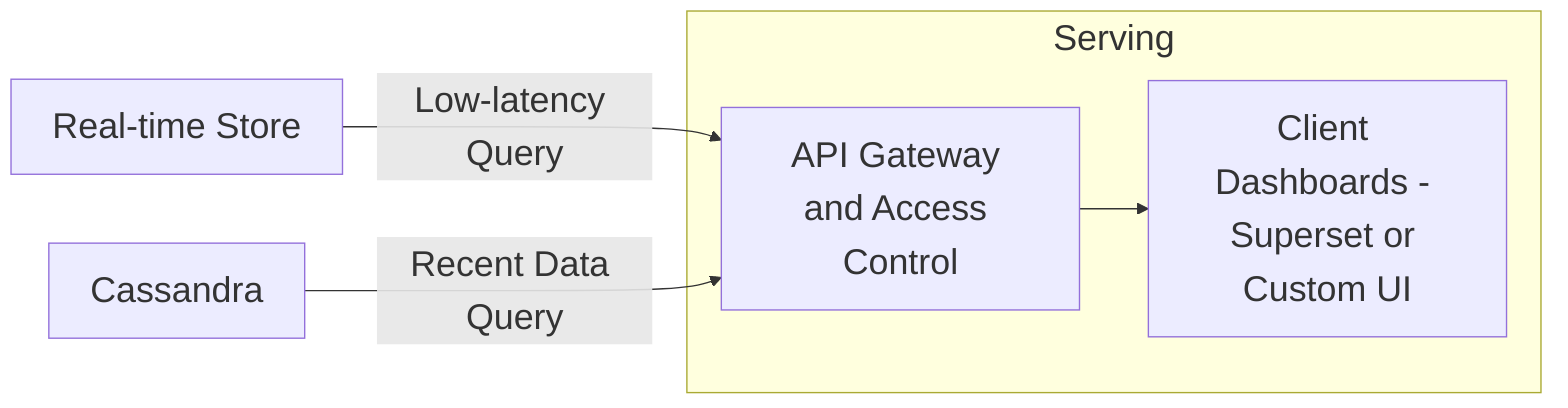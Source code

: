 %%{init: { 'theme': 'default', 'themeVariables': {
    'fontSize': '26px',
    'nodeSpacing': 140,
    'rankSpacing': 160
}}}%%

flowchart LR
    subgraph Serving
        API[API Gateway and Access Control]
        DB[Client Dashboards - Superset or Custom UI]
    end

    RT[Real-time Store] -->|Low-latency Query| API
    CASS[Cassandra] -->|Recent Data Query| API
    API --> DB